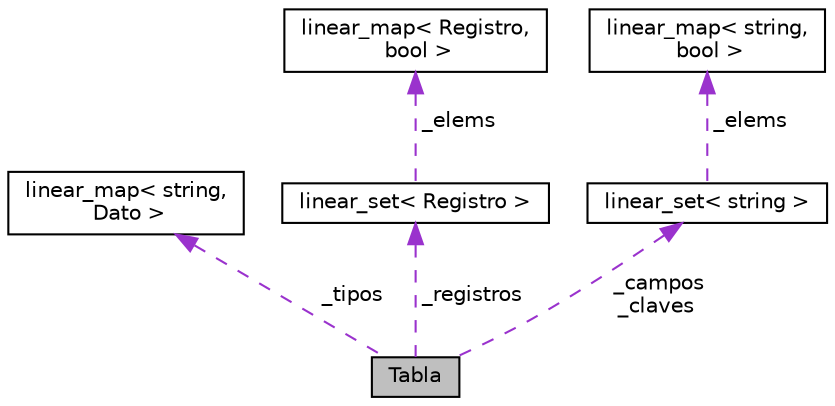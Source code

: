digraph "Tabla"
{
  edge [fontname="Helvetica",fontsize="10",labelfontname="Helvetica",labelfontsize="10"];
  node [fontname="Helvetica",fontsize="10",shape=record];
  Node1 [label="Tabla",height=0.2,width=0.4,color="black", fillcolor="grey75", style="filled", fontcolor="black"];
  Node2 -> Node1 [dir="back",color="darkorchid3",fontsize="10",style="dashed",label=" _tipos" ,fontname="Helvetica"];
  Node2 [label="linear_map\< string,\l Dato \>",height=0.2,width=0.4,color="black", fillcolor="white", style="filled",URL="$classlinear__map.html"];
  Node3 -> Node1 [dir="back",color="darkorchid3",fontsize="10",style="dashed",label=" _registros" ,fontname="Helvetica"];
  Node3 [label="linear_set\< Registro \>",height=0.2,width=0.4,color="black", fillcolor="white", style="filled",URL="$classlinear__set.html"];
  Node4 -> Node3 [dir="back",color="darkorchid3",fontsize="10",style="dashed",label=" _elems" ,fontname="Helvetica"];
  Node4 [label="linear_map\< Registro,\l bool \>",height=0.2,width=0.4,color="black", fillcolor="white", style="filled",URL="$classlinear__map.html"];
  Node5 -> Node1 [dir="back",color="darkorchid3",fontsize="10",style="dashed",label=" _campos\n_claves" ,fontname="Helvetica"];
  Node5 [label="linear_set\< string \>",height=0.2,width=0.4,color="black", fillcolor="white", style="filled",URL="$classlinear__set.html"];
  Node6 -> Node5 [dir="back",color="darkorchid3",fontsize="10",style="dashed",label=" _elems" ,fontname="Helvetica"];
  Node6 [label="linear_map\< string,\l bool \>",height=0.2,width=0.4,color="black", fillcolor="white", style="filled",URL="$classlinear__map.html"];
}
